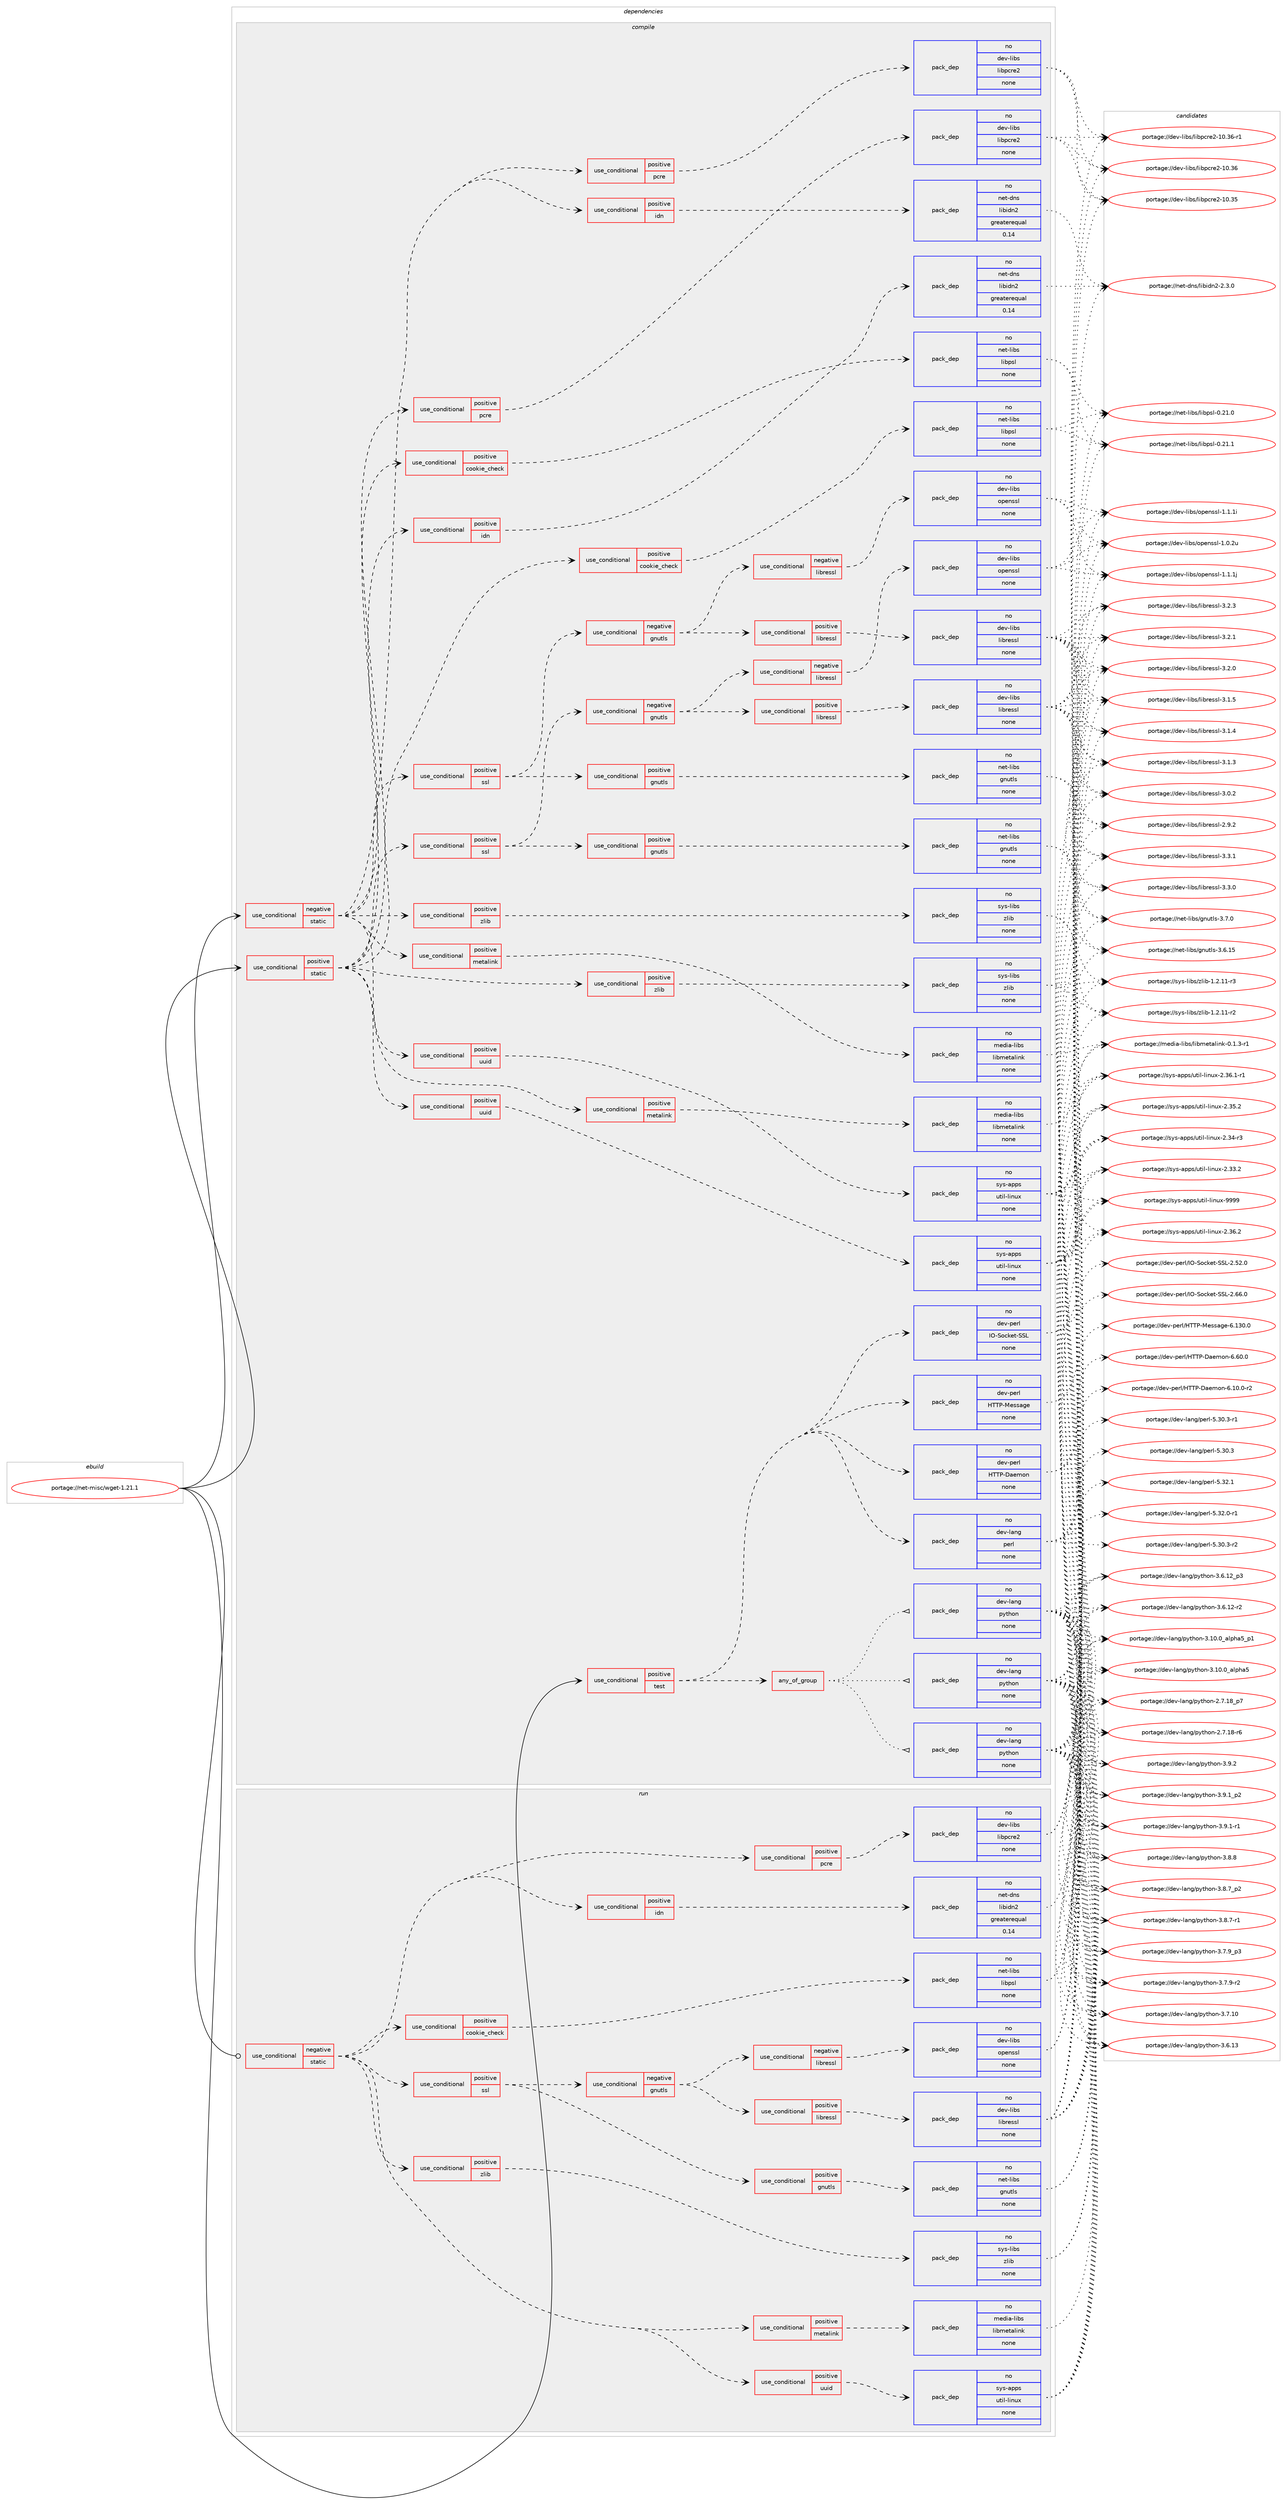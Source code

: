 digraph prolog {

# *************
# Graph options
# *************

newrank=true;
concentrate=true;
compound=true;
graph [rankdir=LR,fontname=Helvetica,fontsize=10,ranksep=1.5];#, ranksep=2.5, nodesep=0.2];
edge  [arrowhead=vee];
node  [fontname=Helvetica,fontsize=10];

# **********
# The ebuild
# **********

subgraph cluster_leftcol {
color=gray;
rank=same;
label=<<i>ebuild</i>>;
id [label="portage://net-misc/wget-1.21.1", color=red, width=4, href="../net-misc/wget-1.21.1.svg"];
}

# ****************
# The dependencies
# ****************

subgraph cluster_midcol {
color=gray;
label=<<i>dependencies</i>>;
subgraph cluster_compile {
fillcolor="#eeeeee";
style=filled;
label=<<i>compile</i>>;
subgraph cond3118 {
dependency11388 [label=<<TABLE BORDER="0" CELLBORDER="1" CELLSPACING="0" CELLPADDING="4"><TR><TD ROWSPAN="3" CELLPADDING="10">use_conditional</TD></TR><TR><TD>negative</TD></TR><TR><TD>static</TD></TR></TABLE>>, shape=none, color=red];
subgraph cond3119 {
dependency11389 [label=<<TABLE BORDER="0" CELLBORDER="1" CELLSPACING="0" CELLPADDING="4"><TR><TD ROWSPAN="3" CELLPADDING="10">use_conditional</TD></TR><TR><TD>positive</TD></TR><TR><TD>cookie_check</TD></TR></TABLE>>, shape=none, color=red];
subgraph pack8164 {
dependency11390 [label=<<TABLE BORDER="0" CELLBORDER="1" CELLSPACING="0" CELLPADDING="4" WIDTH="220"><TR><TD ROWSPAN="6" CELLPADDING="30">pack_dep</TD></TR><TR><TD WIDTH="110">no</TD></TR><TR><TD>net-libs</TD></TR><TR><TD>libpsl</TD></TR><TR><TD>none</TD></TR><TR><TD></TD></TR></TABLE>>, shape=none, color=blue];
}
dependency11389:e -> dependency11390:w [weight=20,style="dashed",arrowhead="vee"];
}
dependency11388:e -> dependency11389:w [weight=20,style="dashed",arrowhead="vee"];
subgraph cond3120 {
dependency11391 [label=<<TABLE BORDER="0" CELLBORDER="1" CELLSPACING="0" CELLPADDING="4"><TR><TD ROWSPAN="3" CELLPADDING="10">use_conditional</TD></TR><TR><TD>positive</TD></TR><TR><TD>idn</TD></TR></TABLE>>, shape=none, color=red];
subgraph pack8165 {
dependency11392 [label=<<TABLE BORDER="0" CELLBORDER="1" CELLSPACING="0" CELLPADDING="4" WIDTH="220"><TR><TD ROWSPAN="6" CELLPADDING="30">pack_dep</TD></TR><TR><TD WIDTH="110">no</TD></TR><TR><TD>net-dns</TD></TR><TR><TD>libidn2</TD></TR><TR><TD>greaterequal</TD></TR><TR><TD>0.14</TD></TR></TABLE>>, shape=none, color=blue];
}
dependency11391:e -> dependency11392:w [weight=20,style="dashed",arrowhead="vee"];
}
dependency11388:e -> dependency11391:w [weight=20,style="dashed",arrowhead="vee"];
subgraph cond3121 {
dependency11393 [label=<<TABLE BORDER="0" CELLBORDER="1" CELLSPACING="0" CELLPADDING="4"><TR><TD ROWSPAN="3" CELLPADDING="10">use_conditional</TD></TR><TR><TD>positive</TD></TR><TR><TD>metalink</TD></TR></TABLE>>, shape=none, color=red];
subgraph pack8166 {
dependency11394 [label=<<TABLE BORDER="0" CELLBORDER="1" CELLSPACING="0" CELLPADDING="4" WIDTH="220"><TR><TD ROWSPAN="6" CELLPADDING="30">pack_dep</TD></TR><TR><TD WIDTH="110">no</TD></TR><TR><TD>media-libs</TD></TR><TR><TD>libmetalink</TD></TR><TR><TD>none</TD></TR><TR><TD></TD></TR></TABLE>>, shape=none, color=blue];
}
dependency11393:e -> dependency11394:w [weight=20,style="dashed",arrowhead="vee"];
}
dependency11388:e -> dependency11393:w [weight=20,style="dashed",arrowhead="vee"];
subgraph cond3122 {
dependency11395 [label=<<TABLE BORDER="0" CELLBORDER="1" CELLSPACING="0" CELLPADDING="4"><TR><TD ROWSPAN="3" CELLPADDING="10">use_conditional</TD></TR><TR><TD>positive</TD></TR><TR><TD>pcre</TD></TR></TABLE>>, shape=none, color=red];
subgraph pack8167 {
dependency11396 [label=<<TABLE BORDER="0" CELLBORDER="1" CELLSPACING="0" CELLPADDING="4" WIDTH="220"><TR><TD ROWSPAN="6" CELLPADDING="30">pack_dep</TD></TR><TR><TD WIDTH="110">no</TD></TR><TR><TD>dev-libs</TD></TR><TR><TD>libpcre2</TD></TR><TR><TD>none</TD></TR><TR><TD></TD></TR></TABLE>>, shape=none, color=blue];
}
dependency11395:e -> dependency11396:w [weight=20,style="dashed",arrowhead="vee"];
}
dependency11388:e -> dependency11395:w [weight=20,style="dashed",arrowhead="vee"];
subgraph cond3123 {
dependency11397 [label=<<TABLE BORDER="0" CELLBORDER="1" CELLSPACING="0" CELLPADDING="4"><TR><TD ROWSPAN="3" CELLPADDING="10">use_conditional</TD></TR><TR><TD>positive</TD></TR><TR><TD>ssl</TD></TR></TABLE>>, shape=none, color=red];
subgraph cond3124 {
dependency11398 [label=<<TABLE BORDER="0" CELLBORDER="1" CELLSPACING="0" CELLPADDING="4"><TR><TD ROWSPAN="3" CELLPADDING="10">use_conditional</TD></TR><TR><TD>positive</TD></TR><TR><TD>gnutls</TD></TR></TABLE>>, shape=none, color=red];
subgraph pack8168 {
dependency11399 [label=<<TABLE BORDER="0" CELLBORDER="1" CELLSPACING="0" CELLPADDING="4" WIDTH="220"><TR><TD ROWSPAN="6" CELLPADDING="30">pack_dep</TD></TR><TR><TD WIDTH="110">no</TD></TR><TR><TD>net-libs</TD></TR><TR><TD>gnutls</TD></TR><TR><TD>none</TD></TR><TR><TD></TD></TR></TABLE>>, shape=none, color=blue];
}
dependency11398:e -> dependency11399:w [weight=20,style="dashed",arrowhead="vee"];
}
dependency11397:e -> dependency11398:w [weight=20,style="dashed",arrowhead="vee"];
subgraph cond3125 {
dependency11400 [label=<<TABLE BORDER="0" CELLBORDER="1" CELLSPACING="0" CELLPADDING="4"><TR><TD ROWSPAN="3" CELLPADDING="10">use_conditional</TD></TR><TR><TD>negative</TD></TR><TR><TD>gnutls</TD></TR></TABLE>>, shape=none, color=red];
subgraph cond3126 {
dependency11401 [label=<<TABLE BORDER="0" CELLBORDER="1" CELLSPACING="0" CELLPADDING="4"><TR><TD ROWSPAN="3" CELLPADDING="10">use_conditional</TD></TR><TR><TD>negative</TD></TR><TR><TD>libressl</TD></TR></TABLE>>, shape=none, color=red];
subgraph pack8169 {
dependency11402 [label=<<TABLE BORDER="0" CELLBORDER="1" CELLSPACING="0" CELLPADDING="4" WIDTH="220"><TR><TD ROWSPAN="6" CELLPADDING="30">pack_dep</TD></TR><TR><TD WIDTH="110">no</TD></TR><TR><TD>dev-libs</TD></TR><TR><TD>openssl</TD></TR><TR><TD>none</TD></TR><TR><TD></TD></TR></TABLE>>, shape=none, color=blue];
}
dependency11401:e -> dependency11402:w [weight=20,style="dashed",arrowhead="vee"];
}
dependency11400:e -> dependency11401:w [weight=20,style="dashed",arrowhead="vee"];
subgraph cond3127 {
dependency11403 [label=<<TABLE BORDER="0" CELLBORDER="1" CELLSPACING="0" CELLPADDING="4"><TR><TD ROWSPAN="3" CELLPADDING="10">use_conditional</TD></TR><TR><TD>positive</TD></TR><TR><TD>libressl</TD></TR></TABLE>>, shape=none, color=red];
subgraph pack8170 {
dependency11404 [label=<<TABLE BORDER="0" CELLBORDER="1" CELLSPACING="0" CELLPADDING="4" WIDTH="220"><TR><TD ROWSPAN="6" CELLPADDING="30">pack_dep</TD></TR><TR><TD WIDTH="110">no</TD></TR><TR><TD>dev-libs</TD></TR><TR><TD>libressl</TD></TR><TR><TD>none</TD></TR><TR><TD></TD></TR></TABLE>>, shape=none, color=blue];
}
dependency11403:e -> dependency11404:w [weight=20,style="dashed",arrowhead="vee"];
}
dependency11400:e -> dependency11403:w [weight=20,style="dashed",arrowhead="vee"];
}
dependency11397:e -> dependency11400:w [weight=20,style="dashed",arrowhead="vee"];
}
dependency11388:e -> dependency11397:w [weight=20,style="dashed",arrowhead="vee"];
subgraph cond3128 {
dependency11405 [label=<<TABLE BORDER="0" CELLBORDER="1" CELLSPACING="0" CELLPADDING="4"><TR><TD ROWSPAN="3" CELLPADDING="10">use_conditional</TD></TR><TR><TD>positive</TD></TR><TR><TD>uuid</TD></TR></TABLE>>, shape=none, color=red];
subgraph pack8171 {
dependency11406 [label=<<TABLE BORDER="0" CELLBORDER="1" CELLSPACING="0" CELLPADDING="4" WIDTH="220"><TR><TD ROWSPAN="6" CELLPADDING="30">pack_dep</TD></TR><TR><TD WIDTH="110">no</TD></TR><TR><TD>sys-apps</TD></TR><TR><TD>util-linux</TD></TR><TR><TD>none</TD></TR><TR><TD></TD></TR></TABLE>>, shape=none, color=blue];
}
dependency11405:e -> dependency11406:w [weight=20,style="dashed",arrowhead="vee"];
}
dependency11388:e -> dependency11405:w [weight=20,style="dashed",arrowhead="vee"];
subgraph cond3129 {
dependency11407 [label=<<TABLE BORDER="0" CELLBORDER="1" CELLSPACING="0" CELLPADDING="4"><TR><TD ROWSPAN="3" CELLPADDING="10">use_conditional</TD></TR><TR><TD>positive</TD></TR><TR><TD>zlib</TD></TR></TABLE>>, shape=none, color=red];
subgraph pack8172 {
dependency11408 [label=<<TABLE BORDER="0" CELLBORDER="1" CELLSPACING="0" CELLPADDING="4" WIDTH="220"><TR><TD ROWSPAN="6" CELLPADDING="30">pack_dep</TD></TR><TR><TD WIDTH="110">no</TD></TR><TR><TD>sys-libs</TD></TR><TR><TD>zlib</TD></TR><TR><TD>none</TD></TR><TR><TD></TD></TR></TABLE>>, shape=none, color=blue];
}
dependency11407:e -> dependency11408:w [weight=20,style="dashed",arrowhead="vee"];
}
dependency11388:e -> dependency11407:w [weight=20,style="dashed",arrowhead="vee"];
}
id:e -> dependency11388:w [weight=20,style="solid",arrowhead="vee"];
subgraph cond3130 {
dependency11409 [label=<<TABLE BORDER="0" CELLBORDER="1" CELLSPACING="0" CELLPADDING="4"><TR><TD ROWSPAN="3" CELLPADDING="10">use_conditional</TD></TR><TR><TD>positive</TD></TR><TR><TD>static</TD></TR></TABLE>>, shape=none, color=red];
subgraph cond3131 {
dependency11410 [label=<<TABLE BORDER="0" CELLBORDER="1" CELLSPACING="0" CELLPADDING="4"><TR><TD ROWSPAN="3" CELLPADDING="10">use_conditional</TD></TR><TR><TD>positive</TD></TR><TR><TD>cookie_check</TD></TR></TABLE>>, shape=none, color=red];
subgraph pack8173 {
dependency11411 [label=<<TABLE BORDER="0" CELLBORDER="1" CELLSPACING="0" CELLPADDING="4" WIDTH="220"><TR><TD ROWSPAN="6" CELLPADDING="30">pack_dep</TD></TR><TR><TD WIDTH="110">no</TD></TR><TR><TD>net-libs</TD></TR><TR><TD>libpsl</TD></TR><TR><TD>none</TD></TR><TR><TD></TD></TR></TABLE>>, shape=none, color=blue];
}
dependency11410:e -> dependency11411:w [weight=20,style="dashed",arrowhead="vee"];
}
dependency11409:e -> dependency11410:w [weight=20,style="dashed",arrowhead="vee"];
subgraph cond3132 {
dependency11412 [label=<<TABLE BORDER="0" CELLBORDER="1" CELLSPACING="0" CELLPADDING="4"><TR><TD ROWSPAN="3" CELLPADDING="10">use_conditional</TD></TR><TR><TD>positive</TD></TR><TR><TD>idn</TD></TR></TABLE>>, shape=none, color=red];
subgraph pack8174 {
dependency11413 [label=<<TABLE BORDER="0" CELLBORDER="1" CELLSPACING="0" CELLPADDING="4" WIDTH="220"><TR><TD ROWSPAN="6" CELLPADDING="30">pack_dep</TD></TR><TR><TD WIDTH="110">no</TD></TR><TR><TD>net-dns</TD></TR><TR><TD>libidn2</TD></TR><TR><TD>greaterequal</TD></TR><TR><TD>0.14</TD></TR></TABLE>>, shape=none, color=blue];
}
dependency11412:e -> dependency11413:w [weight=20,style="dashed",arrowhead="vee"];
}
dependency11409:e -> dependency11412:w [weight=20,style="dashed",arrowhead="vee"];
subgraph cond3133 {
dependency11414 [label=<<TABLE BORDER="0" CELLBORDER="1" CELLSPACING="0" CELLPADDING="4"><TR><TD ROWSPAN="3" CELLPADDING="10">use_conditional</TD></TR><TR><TD>positive</TD></TR><TR><TD>metalink</TD></TR></TABLE>>, shape=none, color=red];
subgraph pack8175 {
dependency11415 [label=<<TABLE BORDER="0" CELLBORDER="1" CELLSPACING="0" CELLPADDING="4" WIDTH="220"><TR><TD ROWSPAN="6" CELLPADDING="30">pack_dep</TD></TR><TR><TD WIDTH="110">no</TD></TR><TR><TD>media-libs</TD></TR><TR><TD>libmetalink</TD></TR><TR><TD>none</TD></TR><TR><TD></TD></TR></TABLE>>, shape=none, color=blue];
}
dependency11414:e -> dependency11415:w [weight=20,style="dashed",arrowhead="vee"];
}
dependency11409:e -> dependency11414:w [weight=20,style="dashed",arrowhead="vee"];
subgraph cond3134 {
dependency11416 [label=<<TABLE BORDER="0" CELLBORDER="1" CELLSPACING="0" CELLPADDING="4"><TR><TD ROWSPAN="3" CELLPADDING="10">use_conditional</TD></TR><TR><TD>positive</TD></TR><TR><TD>pcre</TD></TR></TABLE>>, shape=none, color=red];
subgraph pack8176 {
dependency11417 [label=<<TABLE BORDER="0" CELLBORDER="1" CELLSPACING="0" CELLPADDING="4" WIDTH="220"><TR><TD ROWSPAN="6" CELLPADDING="30">pack_dep</TD></TR><TR><TD WIDTH="110">no</TD></TR><TR><TD>dev-libs</TD></TR><TR><TD>libpcre2</TD></TR><TR><TD>none</TD></TR><TR><TD></TD></TR></TABLE>>, shape=none, color=blue];
}
dependency11416:e -> dependency11417:w [weight=20,style="dashed",arrowhead="vee"];
}
dependency11409:e -> dependency11416:w [weight=20,style="dashed",arrowhead="vee"];
subgraph cond3135 {
dependency11418 [label=<<TABLE BORDER="0" CELLBORDER="1" CELLSPACING="0" CELLPADDING="4"><TR><TD ROWSPAN="3" CELLPADDING="10">use_conditional</TD></TR><TR><TD>positive</TD></TR><TR><TD>ssl</TD></TR></TABLE>>, shape=none, color=red];
subgraph cond3136 {
dependency11419 [label=<<TABLE BORDER="0" CELLBORDER="1" CELLSPACING="0" CELLPADDING="4"><TR><TD ROWSPAN="3" CELLPADDING="10">use_conditional</TD></TR><TR><TD>positive</TD></TR><TR><TD>gnutls</TD></TR></TABLE>>, shape=none, color=red];
subgraph pack8177 {
dependency11420 [label=<<TABLE BORDER="0" CELLBORDER="1" CELLSPACING="0" CELLPADDING="4" WIDTH="220"><TR><TD ROWSPAN="6" CELLPADDING="30">pack_dep</TD></TR><TR><TD WIDTH="110">no</TD></TR><TR><TD>net-libs</TD></TR><TR><TD>gnutls</TD></TR><TR><TD>none</TD></TR><TR><TD></TD></TR></TABLE>>, shape=none, color=blue];
}
dependency11419:e -> dependency11420:w [weight=20,style="dashed",arrowhead="vee"];
}
dependency11418:e -> dependency11419:w [weight=20,style="dashed",arrowhead="vee"];
subgraph cond3137 {
dependency11421 [label=<<TABLE BORDER="0" CELLBORDER="1" CELLSPACING="0" CELLPADDING="4"><TR><TD ROWSPAN="3" CELLPADDING="10">use_conditional</TD></TR><TR><TD>negative</TD></TR><TR><TD>gnutls</TD></TR></TABLE>>, shape=none, color=red];
subgraph cond3138 {
dependency11422 [label=<<TABLE BORDER="0" CELLBORDER="1" CELLSPACING="0" CELLPADDING="4"><TR><TD ROWSPAN="3" CELLPADDING="10">use_conditional</TD></TR><TR><TD>negative</TD></TR><TR><TD>libressl</TD></TR></TABLE>>, shape=none, color=red];
subgraph pack8178 {
dependency11423 [label=<<TABLE BORDER="0" CELLBORDER="1" CELLSPACING="0" CELLPADDING="4" WIDTH="220"><TR><TD ROWSPAN="6" CELLPADDING="30">pack_dep</TD></TR><TR><TD WIDTH="110">no</TD></TR><TR><TD>dev-libs</TD></TR><TR><TD>openssl</TD></TR><TR><TD>none</TD></TR><TR><TD></TD></TR></TABLE>>, shape=none, color=blue];
}
dependency11422:e -> dependency11423:w [weight=20,style="dashed",arrowhead="vee"];
}
dependency11421:e -> dependency11422:w [weight=20,style="dashed",arrowhead="vee"];
subgraph cond3139 {
dependency11424 [label=<<TABLE BORDER="0" CELLBORDER="1" CELLSPACING="0" CELLPADDING="4"><TR><TD ROWSPAN="3" CELLPADDING="10">use_conditional</TD></TR><TR><TD>positive</TD></TR><TR><TD>libressl</TD></TR></TABLE>>, shape=none, color=red];
subgraph pack8179 {
dependency11425 [label=<<TABLE BORDER="0" CELLBORDER="1" CELLSPACING="0" CELLPADDING="4" WIDTH="220"><TR><TD ROWSPAN="6" CELLPADDING="30">pack_dep</TD></TR><TR><TD WIDTH="110">no</TD></TR><TR><TD>dev-libs</TD></TR><TR><TD>libressl</TD></TR><TR><TD>none</TD></TR><TR><TD></TD></TR></TABLE>>, shape=none, color=blue];
}
dependency11424:e -> dependency11425:w [weight=20,style="dashed",arrowhead="vee"];
}
dependency11421:e -> dependency11424:w [weight=20,style="dashed",arrowhead="vee"];
}
dependency11418:e -> dependency11421:w [weight=20,style="dashed",arrowhead="vee"];
}
dependency11409:e -> dependency11418:w [weight=20,style="dashed",arrowhead="vee"];
subgraph cond3140 {
dependency11426 [label=<<TABLE BORDER="0" CELLBORDER="1" CELLSPACING="0" CELLPADDING="4"><TR><TD ROWSPAN="3" CELLPADDING="10">use_conditional</TD></TR><TR><TD>positive</TD></TR><TR><TD>uuid</TD></TR></TABLE>>, shape=none, color=red];
subgraph pack8180 {
dependency11427 [label=<<TABLE BORDER="0" CELLBORDER="1" CELLSPACING="0" CELLPADDING="4" WIDTH="220"><TR><TD ROWSPAN="6" CELLPADDING="30">pack_dep</TD></TR><TR><TD WIDTH="110">no</TD></TR><TR><TD>sys-apps</TD></TR><TR><TD>util-linux</TD></TR><TR><TD>none</TD></TR><TR><TD></TD></TR></TABLE>>, shape=none, color=blue];
}
dependency11426:e -> dependency11427:w [weight=20,style="dashed",arrowhead="vee"];
}
dependency11409:e -> dependency11426:w [weight=20,style="dashed",arrowhead="vee"];
subgraph cond3141 {
dependency11428 [label=<<TABLE BORDER="0" CELLBORDER="1" CELLSPACING="0" CELLPADDING="4"><TR><TD ROWSPAN="3" CELLPADDING="10">use_conditional</TD></TR><TR><TD>positive</TD></TR><TR><TD>zlib</TD></TR></TABLE>>, shape=none, color=red];
subgraph pack8181 {
dependency11429 [label=<<TABLE BORDER="0" CELLBORDER="1" CELLSPACING="0" CELLPADDING="4" WIDTH="220"><TR><TD ROWSPAN="6" CELLPADDING="30">pack_dep</TD></TR><TR><TD WIDTH="110">no</TD></TR><TR><TD>sys-libs</TD></TR><TR><TD>zlib</TD></TR><TR><TD>none</TD></TR><TR><TD></TD></TR></TABLE>>, shape=none, color=blue];
}
dependency11428:e -> dependency11429:w [weight=20,style="dashed",arrowhead="vee"];
}
dependency11409:e -> dependency11428:w [weight=20,style="dashed",arrowhead="vee"];
}
id:e -> dependency11409:w [weight=20,style="solid",arrowhead="vee"];
subgraph cond3142 {
dependency11430 [label=<<TABLE BORDER="0" CELLBORDER="1" CELLSPACING="0" CELLPADDING="4"><TR><TD ROWSPAN="3" CELLPADDING="10">use_conditional</TD></TR><TR><TD>positive</TD></TR><TR><TD>test</TD></TR></TABLE>>, shape=none, color=red];
subgraph any97 {
dependency11431 [label=<<TABLE BORDER="0" CELLBORDER="1" CELLSPACING="0" CELLPADDING="4"><TR><TD CELLPADDING="10">any_of_group</TD></TR></TABLE>>, shape=none, color=red];subgraph pack8182 {
dependency11432 [label=<<TABLE BORDER="0" CELLBORDER="1" CELLSPACING="0" CELLPADDING="4" WIDTH="220"><TR><TD ROWSPAN="6" CELLPADDING="30">pack_dep</TD></TR><TR><TD WIDTH="110">no</TD></TR><TR><TD>dev-lang</TD></TR><TR><TD>python</TD></TR><TR><TD>none</TD></TR><TR><TD></TD></TR></TABLE>>, shape=none, color=blue];
}
dependency11431:e -> dependency11432:w [weight=20,style="dotted",arrowhead="oinv"];
subgraph pack8183 {
dependency11433 [label=<<TABLE BORDER="0" CELLBORDER="1" CELLSPACING="0" CELLPADDING="4" WIDTH="220"><TR><TD ROWSPAN="6" CELLPADDING="30">pack_dep</TD></TR><TR><TD WIDTH="110">no</TD></TR><TR><TD>dev-lang</TD></TR><TR><TD>python</TD></TR><TR><TD>none</TD></TR><TR><TD></TD></TR></TABLE>>, shape=none, color=blue];
}
dependency11431:e -> dependency11433:w [weight=20,style="dotted",arrowhead="oinv"];
subgraph pack8184 {
dependency11434 [label=<<TABLE BORDER="0" CELLBORDER="1" CELLSPACING="0" CELLPADDING="4" WIDTH="220"><TR><TD ROWSPAN="6" CELLPADDING="30">pack_dep</TD></TR><TR><TD WIDTH="110">no</TD></TR><TR><TD>dev-lang</TD></TR><TR><TD>python</TD></TR><TR><TD>none</TD></TR><TR><TD></TD></TR></TABLE>>, shape=none, color=blue];
}
dependency11431:e -> dependency11434:w [weight=20,style="dotted",arrowhead="oinv"];
}
dependency11430:e -> dependency11431:w [weight=20,style="dashed",arrowhead="vee"];
subgraph pack8185 {
dependency11435 [label=<<TABLE BORDER="0" CELLBORDER="1" CELLSPACING="0" CELLPADDING="4" WIDTH="220"><TR><TD ROWSPAN="6" CELLPADDING="30">pack_dep</TD></TR><TR><TD WIDTH="110">no</TD></TR><TR><TD>dev-lang</TD></TR><TR><TD>perl</TD></TR><TR><TD>none</TD></TR><TR><TD></TD></TR></TABLE>>, shape=none, color=blue];
}
dependency11430:e -> dependency11435:w [weight=20,style="dashed",arrowhead="vee"];
subgraph pack8186 {
dependency11436 [label=<<TABLE BORDER="0" CELLBORDER="1" CELLSPACING="0" CELLPADDING="4" WIDTH="220"><TR><TD ROWSPAN="6" CELLPADDING="30">pack_dep</TD></TR><TR><TD WIDTH="110">no</TD></TR><TR><TD>dev-perl</TD></TR><TR><TD>HTTP-Daemon</TD></TR><TR><TD>none</TD></TR><TR><TD></TD></TR></TABLE>>, shape=none, color=blue];
}
dependency11430:e -> dependency11436:w [weight=20,style="dashed",arrowhead="vee"];
subgraph pack8187 {
dependency11437 [label=<<TABLE BORDER="0" CELLBORDER="1" CELLSPACING="0" CELLPADDING="4" WIDTH="220"><TR><TD ROWSPAN="6" CELLPADDING="30">pack_dep</TD></TR><TR><TD WIDTH="110">no</TD></TR><TR><TD>dev-perl</TD></TR><TR><TD>HTTP-Message</TD></TR><TR><TD>none</TD></TR><TR><TD></TD></TR></TABLE>>, shape=none, color=blue];
}
dependency11430:e -> dependency11437:w [weight=20,style="dashed",arrowhead="vee"];
subgraph pack8188 {
dependency11438 [label=<<TABLE BORDER="0" CELLBORDER="1" CELLSPACING="0" CELLPADDING="4" WIDTH="220"><TR><TD ROWSPAN="6" CELLPADDING="30">pack_dep</TD></TR><TR><TD WIDTH="110">no</TD></TR><TR><TD>dev-perl</TD></TR><TR><TD>IO-Socket-SSL</TD></TR><TR><TD>none</TD></TR><TR><TD></TD></TR></TABLE>>, shape=none, color=blue];
}
dependency11430:e -> dependency11438:w [weight=20,style="dashed",arrowhead="vee"];
}
id:e -> dependency11430:w [weight=20,style="solid",arrowhead="vee"];
}
subgraph cluster_compileandrun {
fillcolor="#eeeeee";
style=filled;
label=<<i>compile and run</i>>;
}
subgraph cluster_run {
fillcolor="#eeeeee";
style=filled;
label=<<i>run</i>>;
subgraph cond3143 {
dependency11439 [label=<<TABLE BORDER="0" CELLBORDER="1" CELLSPACING="0" CELLPADDING="4"><TR><TD ROWSPAN="3" CELLPADDING="10">use_conditional</TD></TR><TR><TD>negative</TD></TR><TR><TD>static</TD></TR></TABLE>>, shape=none, color=red];
subgraph cond3144 {
dependency11440 [label=<<TABLE BORDER="0" CELLBORDER="1" CELLSPACING="0" CELLPADDING="4"><TR><TD ROWSPAN="3" CELLPADDING="10">use_conditional</TD></TR><TR><TD>positive</TD></TR><TR><TD>cookie_check</TD></TR></TABLE>>, shape=none, color=red];
subgraph pack8189 {
dependency11441 [label=<<TABLE BORDER="0" CELLBORDER="1" CELLSPACING="0" CELLPADDING="4" WIDTH="220"><TR><TD ROWSPAN="6" CELLPADDING="30">pack_dep</TD></TR><TR><TD WIDTH="110">no</TD></TR><TR><TD>net-libs</TD></TR><TR><TD>libpsl</TD></TR><TR><TD>none</TD></TR><TR><TD></TD></TR></TABLE>>, shape=none, color=blue];
}
dependency11440:e -> dependency11441:w [weight=20,style="dashed",arrowhead="vee"];
}
dependency11439:e -> dependency11440:w [weight=20,style="dashed",arrowhead="vee"];
subgraph cond3145 {
dependency11442 [label=<<TABLE BORDER="0" CELLBORDER="1" CELLSPACING="0" CELLPADDING="4"><TR><TD ROWSPAN="3" CELLPADDING="10">use_conditional</TD></TR><TR><TD>positive</TD></TR><TR><TD>idn</TD></TR></TABLE>>, shape=none, color=red];
subgraph pack8190 {
dependency11443 [label=<<TABLE BORDER="0" CELLBORDER="1" CELLSPACING="0" CELLPADDING="4" WIDTH="220"><TR><TD ROWSPAN="6" CELLPADDING="30">pack_dep</TD></TR><TR><TD WIDTH="110">no</TD></TR><TR><TD>net-dns</TD></TR><TR><TD>libidn2</TD></TR><TR><TD>greaterequal</TD></TR><TR><TD>0.14</TD></TR></TABLE>>, shape=none, color=blue];
}
dependency11442:e -> dependency11443:w [weight=20,style="dashed",arrowhead="vee"];
}
dependency11439:e -> dependency11442:w [weight=20,style="dashed",arrowhead="vee"];
subgraph cond3146 {
dependency11444 [label=<<TABLE BORDER="0" CELLBORDER="1" CELLSPACING="0" CELLPADDING="4"><TR><TD ROWSPAN="3" CELLPADDING="10">use_conditional</TD></TR><TR><TD>positive</TD></TR><TR><TD>metalink</TD></TR></TABLE>>, shape=none, color=red];
subgraph pack8191 {
dependency11445 [label=<<TABLE BORDER="0" CELLBORDER="1" CELLSPACING="0" CELLPADDING="4" WIDTH="220"><TR><TD ROWSPAN="6" CELLPADDING="30">pack_dep</TD></TR><TR><TD WIDTH="110">no</TD></TR><TR><TD>media-libs</TD></TR><TR><TD>libmetalink</TD></TR><TR><TD>none</TD></TR><TR><TD></TD></TR></TABLE>>, shape=none, color=blue];
}
dependency11444:e -> dependency11445:w [weight=20,style="dashed",arrowhead="vee"];
}
dependency11439:e -> dependency11444:w [weight=20,style="dashed",arrowhead="vee"];
subgraph cond3147 {
dependency11446 [label=<<TABLE BORDER="0" CELLBORDER="1" CELLSPACING="0" CELLPADDING="4"><TR><TD ROWSPAN="3" CELLPADDING="10">use_conditional</TD></TR><TR><TD>positive</TD></TR><TR><TD>pcre</TD></TR></TABLE>>, shape=none, color=red];
subgraph pack8192 {
dependency11447 [label=<<TABLE BORDER="0" CELLBORDER="1" CELLSPACING="0" CELLPADDING="4" WIDTH="220"><TR><TD ROWSPAN="6" CELLPADDING="30">pack_dep</TD></TR><TR><TD WIDTH="110">no</TD></TR><TR><TD>dev-libs</TD></TR><TR><TD>libpcre2</TD></TR><TR><TD>none</TD></TR><TR><TD></TD></TR></TABLE>>, shape=none, color=blue];
}
dependency11446:e -> dependency11447:w [weight=20,style="dashed",arrowhead="vee"];
}
dependency11439:e -> dependency11446:w [weight=20,style="dashed",arrowhead="vee"];
subgraph cond3148 {
dependency11448 [label=<<TABLE BORDER="0" CELLBORDER="1" CELLSPACING="0" CELLPADDING="4"><TR><TD ROWSPAN="3" CELLPADDING="10">use_conditional</TD></TR><TR><TD>positive</TD></TR><TR><TD>ssl</TD></TR></TABLE>>, shape=none, color=red];
subgraph cond3149 {
dependency11449 [label=<<TABLE BORDER="0" CELLBORDER="1" CELLSPACING="0" CELLPADDING="4"><TR><TD ROWSPAN="3" CELLPADDING="10">use_conditional</TD></TR><TR><TD>positive</TD></TR><TR><TD>gnutls</TD></TR></TABLE>>, shape=none, color=red];
subgraph pack8193 {
dependency11450 [label=<<TABLE BORDER="0" CELLBORDER="1" CELLSPACING="0" CELLPADDING="4" WIDTH="220"><TR><TD ROWSPAN="6" CELLPADDING="30">pack_dep</TD></TR><TR><TD WIDTH="110">no</TD></TR><TR><TD>net-libs</TD></TR><TR><TD>gnutls</TD></TR><TR><TD>none</TD></TR><TR><TD></TD></TR></TABLE>>, shape=none, color=blue];
}
dependency11449:e -> dependency11450:w [weight=20,style="dashed",arrowhead="vee"];
}
dependency11448:e -> dependency11449:w [weight=20,style="dashed",arrowhead="vee"];
subgraph cond3150 {
dependency11451 [label=<<TABLE BORDER="0" CELLBORDER="1" CELLSPACING="0" CELLPADDING="4"><TR><TD ROWSPAN="3" CELLPADDING="10">use_conditional</TD></TR><TR><TD>negative</TD></TR><TR><TD>gnutls</TD></TR></TABLE>>, shape=none, color=red];
subgraph cond3151 {
dependency11452 [label=<<TABLE BORDER="0" CELLBORDER="1" CELLSPACING="0" CELLPADDING="4"><TR><TD ROWSPAN="3" CELLPADDING="10">use_conditional</TD></TR><TR><TD>negative</TD></TR><TR><TD>libressl</TD></TR></TABLE>>, shape=none, color=red];
subgraph pack8194 {
dependency11453 [label=<<TABLE BORDER="0" CELLBORDER="1" CELLSPACING="0" CELLPADDING="4" WIDTH="220"><TR><TD ROWSPAN="6" CELLPADDING="30">pack_dep</TD></TR><TR><TD WIDTH="110">no</TD></TR><TR><TD>dev-libs</TD></TR><TR><TD>openssl</TD></TR><TR><TD>none</TD></TR><TR><TD></TD></TR></TABLE>>, shape=none, color=blue];
}
dependency11452:e -> dependency11453:w [weight=20,style="dashed",arrowhead="vee"];
}
dependency11451:e -> dependency11452:w [weight=20,style="dashed",arrowhead="vee"];
subgraph cond3152 {
dependency11454 [label=<<TABLE BORDER="0" CELLBORDER="1" CELLSPACING="0" CELLPADDING="4"><TR><TD ROWSPAN="3" CELLPADDING="10">use_conditional</TD></TR><TR><TD>positive</TD></TR><TR><TD>libressl</TD></TR></TABLE>>, shape=none, color=red];
subgraph pack8195 {
dependency11455 [label=<<TABLE BORDER="0" CELLBORDER="1" CELLSPACING="0" CELLPADDING="4" WIDTH="220"><TR><TD ROWSPAN="6" CELLPADDING="30">pack_dep</TD></TR><TR><TD WIDTH="110">no</TD></TR><TR><TD>dev-libs</TD></TR><TR><TD>libressl</TD></TR><TR><TD>none</TD></TR><TR><TD></TD></TR></TABLE>>, shape=none, color=blue];
}
dependency11454:e -> dependency11455:w [weight=20,style="dashed",arrowhead="vee"];
}
dependency11451:e -> dependency11454:w [weight=20,style="dashed",arrowhead="vee"];
}
dependency11448:e -> dependency11451:w [weight=20,style="dashed",arrowhead="vee"];
}
dependency11439:e -> dependency11448:w [weight=20,style="dashed",arrowhead="vee"];
subgraph cond3153 {
dependency11456 [label=<<TABLE BORDER="0" CELLBORDER="1" CELLSPACING="0" CELLPADDING="4"><TR><TD ROWSPAN="3" CELLPADDING="10">use_conditional</TD></TR><TR><TD>positive</TD></TR><TR><TD>uuid</TD></TR></TABLE>>, shape=none, color=red];
subgraph pack8196 {
dependency11457 [label=<<TABLE BORDER="0" CELLBORDER="1" CELLSPACING="0" CELLPADDING="4" WIDTH="220"><TR><TD ROWSPAN="6" CELLPADDING="30">pack_dep</TD></TR><TR><TD WIDTH="110">no</TD></TR><TR><TD>sys-apps</TD></TR><TR><TD>util-linux</TD></TR><TR><TD>none</TD></TR><TR><TD></TD></TR></TABLE>>, shape=none, color=blue];
}
dependency11456:e -> dependency11457:w [weight=20,style="dashed",arrowhead="vee"];
}
dependency11439:e -> dependency11456:w [weight=20,style="dashed",arrowhead="vee"];
subgraph cond3154 {
dependency11458 [label=<<TABLE BORDER="0" CELLBORDER="1" CELLSPACING="0" CELLPADDING="4"><TR><TD ROWSPAN="3" CELLPADDING="10">use_conditional</TD></TR><TR><TD>positive</TD></TR><TR><TD>zlib</TD></TR></TABLE>>, shape=none, color=red];
subgraph pack8197 {
dependency11459 [label=<<TABLE BORDER="0" CELLBORDER="1" CELLSPACING="0" CELLPADDING="4" WIDTH="220"><TR><TD ROWSPAN="6" CELLPADDING="30">pack_dep</TD></TR><TR><TD WIDTH="110">no</TD></TR><TR><TD>sys-libs</TD></TR><TR><TD>zlib</TD></TR><TR><TD>none</TD></TR><TR><TD></TD></TR></TABLE>>, shape=none, color=blue];
}
dependency11458:e -> dependency11459:w [weight=20,style="dashed",arrowhead="vee"];
}
dependency11439:e -> dependency11458:w [weight=20,style="dashed",arrowhead="vee"];
}
id:e -> dependency11439:w [weight=20,style="solid",arrowhead="odot"];
}
}

# **************
# The candidates
# **************

subgraph cluster_choices {
rank=same;
color=gray;
label=<<i>candidates</i>>;

subgraph choice8164 {
color=black;
nodesep=1;
choice1101011164510810598115471081059811211510845484650494649 [label="portage://net-libs/libpsl-0.21.1", color=red, width=4,href="../net-libs/libpsl-0.21.1.svg"];
choice1101011164510810598115471081059811211510845484650494648 [label="portage://net-libs/libpsl-0.21.0", color=red, width=4,href="../net-libs/libpsl-0.21.0.svg"];
dependency11390:e -> choice1101011164510810598115471081059811211510845484650494649:w [style=dotted,weight="100"];
dependency11390:e -> choice1101011164510810598115471081059811211510845484650494648:w [style=dotted,weight="100"];
}
subgraph choice8165 {
color=black;
nodesep=1;
choice11010111645100110115471081059810510011050455046514648 [label="portage://net-dns/libidn2-2.3.0", color=red, width=4,href="../net-dns/libidn2-2.3.0.svg"];
dependency11392:e -> choice11010111645100110115471081059810510011050455046514648:w [style=dotted,weight="100"];
}
subgraph choice8166 {
color=black;
nodesep=1;
choice1091011001059745108105981154710810598109101116971081051101074548464946514511449 [label="portage://media-libs/libmetalink-0.1.3-r1", color=red, width=4,href="../media-libs/libmetalink-0.1.3-r1.svg"];
dependency11394:e -> choice1091011001059745108105981154710810598109101116971081051101074548464946514511449:w [style=dotted,weight="100"];
}
subgraph choice8167 {
color=black;
nodesep=1;
choice1001011184510810598115471081059811299114101504549484651544511449 [label="portage://dev-libs/libpcre2-10.36-r1", color=red, width=4,href="../dev-libs/libpcre2-10.36-r1.svg"];
choice100101118451081059811547108105981129911410150454948465154 [label="portage://dev-libs/libpcre2-10.36", color=red, width=4,href="../dev-libs/libpcre2-10.36.svg"];
choice100101118451081059811547108105981129911410150454948465153 [label="portage://dev-libs/libpcre2-10.35", color=red, width=4,href="../dev-libs/libpcre2-10.35.svg"];
dependency11396:e -> choice1001011184510810598115471081059811299114101504549484651544511449:w [style=dotted,weight="100"];
dependency11396:e -> choice100101118451081059811547108105981129911410150454948465154:w [style=dotted,weight="100"];
dependency11396:e -> choice100101118451081059811547108105981129911410150454948465153:w [style=dotted,weight="100"];
}
subgraph choice8168 {
color=black;
nodesep=1;
choice110101116451081059811547103110117116108115455146554648 [label="portage://net-libs/gnutls-3.7.0", color=red, width=4,href="../net-libs/gnutls-3.7.0.svg"];
choice11010111645108105981154710311011711610811545514654464953 [label="portage://net-libs/gnutls-3.6.15", color=red, width=4,href="../net-libs/gnutls-3.6.15.svg"];
dependency11399:e -> choice110101116451081059811547103110117116108115455146554648:w [style=dotted,weight="100"];
dependency11399:e -> choice11010111645108105981154710311011711610811545514654464953:w [style=dotted,weight="100"];
}
subgraph choice8169 {
color=black;
nodesep=1;
choice100101118451081059811547111112101110115115108454946494649106 [label="portage://dev-libs/openssl-1.1.1j", color=red, width=4,href="../dev-libs/openssl-1.1.1j.svg"];
choice100101118451081059811547111112101110115115108454946494649105 [label="portage://dev-libs/openssl-1.1.1i", color=red, width=4,href="../dev-libs/openssl-1.1.1i.svg"];
choice100101118451081059811547111112101110115115108454946484650117 [label="portage://dev-libs/openssl-1.0.2u", color=red, width=4,href="../dev-libs/openssl-1.0.2u.svg"];
dependency11402:e -> choice100101118451081059811547111112101110115115108454946494649106:w [style=dotted,weight="100"];
dependency11402:e -> choice100101118451081059811547111112101110115115108454946494649105:w [style=dotted,weight="100"];
dependency11402:e -> choice100101118451081059811547111112101110115115108454946484650117:w [style=dotted,weight="100"];
}
subgraph choice8170 {
color=black;
nodesep=1;
choice10010111845108105981154710810598114101115115108455146514649 [label="portage://dev-libs/libressl-3.3.1", color=red, width=4,href="../dev-libs/libressl-3.3.1.svg"];
choice10010111845108105981154710810598114101115115108455146514648 [label="portage://dev-libs/libressl-3.3.0", color=red, width=4,href="../dev-libs/libressl-3.3.0.svg"];
choice10010111845108105981154710810598114101115115108455146504651 [label="portage://dev-libs/libressl-3.2.3", color=red, width=4,href="../dev-libs/libressl-3.2.3.svg"];
choice10010111845108105981154710810598114101115115108455146504649 [label="portage://dev-libs/libressl-3.2.1", color=red, width=4,href="../dev-libs/libressl-3.2.1.svg"];
choice10010111845108105981154710810598114101115115108455146504648 [label="portage://dev-libs/libressl-3.2.0", color=red, width=4,href="../dev-libs/libressl-3.2.0.svg"];
choice10010111845108105981154710810598114101115115108455146494653 [label="portage://dev-libs/libressl-3.1.5", color=red, width=4,href="../dev-libs/libressl-3.1.5.svg"];
choice10010111845108105981154710810598114101115115108455146494652 [label="portage://dev-libs/libressl-3.1.4", color=red, width=4,href="../dev-libs/libressl-3.1.4.svg"];
choice10010111845108105981154710810598114101115115108455146494651 [label="portage://dev-libs/libressl-3.1.3", color=red, width=4,href="../dev-libs/libressl-3.1.3.svg"];
choice10010111845108105981154710810598114101115115108455146484650 [label="portage://dev-libs/libressl-3.0.2", color=red, width=4,href="../dev-libs/libressl-3.0.2.svg"];
choice10010111845108105981154710810598114101115115108455046574650 [label="portage://dev-libs/libressl-2.9.2", color=red, width=4,href="../dev-libs/libressl-2.9.2.svg"];
dependency11404:e -> choice10010111845108105981154710810598114101115115108455146514649:w [style=dotted,weight="100"];
dependency11404:e -> choice10010111845108105981154710810598114101115115108455146514648:w [style=dotted,weight="100"];
dependency11404:e -> choice10010111845108105981154710810598114101115115108455146504651:w [style=dotted,weight="100"];
dependency11404:e -> choice10010111845108105981154710810598114101115115108455146504649:w [style=dotted,weight="100"];
dependency11404:e -> choice10010111845108105981154710810598114101115115108455146504648:w [style=dotted,weight="100"];
dependency11404:e -> choice10010111845108105981154710810598114101115115108455146494653:w [style=dotted,weight="100"];
dependency11404:e -> choice10010111845108105981154710810598114101115115108455146494652:w [style=dotted,weight="100"];
dependency11404:e -> choice10010111845108105981154710810598114101115115108455146494651:w [style=dotted,weight="100"];
dependency11404:e -> choice10010111845108105981154710810598114101115115108455146484650:w [style=dotted,weight="100"];
dependency11404:e -> choice10010111845108105981154710810598114101115115108455046574650:w [style=dotted,weight="100"];
}
subgraph choice8171 {
color=black;
nodesep=1;
choice115121115459711211211547117116105108451081051101171204557575757 [label="portage://sys-apps/util-linux-9999", color=red, width=4,href="../sys-apps/util-linux-9999.svg"];
choice1151211154597112112115471171161051084510810511011712045504651544650 [label="portage://sys-apps/util-linux-2.36.2", color=red, width=4,href="../sys-apps/util-linux-2.36.2.svg"];
choice11512111545971121121154711711610510845108105110117120455046515446494511449 [label="portage://sys-apps/util-linux-2.36.1-r1", color=red, width=4,href="../sys-apps/util-linux-2.36.1-r1.svg"];
choice1151211154597112112115471171161051084510810511011712045504651534650 [label="portage://sys-apps/util-linux-2.35.2", color=red, width=4,href="../sys-apps/util-linux-2.35.2.svg"];
choice1151211154597112112115471171161051084510810511011712045504651524511451 [label="portage://sys-apps/util-linux-2.34-r3", color=red, width=4,href="../sys-apps/util-linux-2.34-r3.svg"];
choice1151211154597112112115471171161051084510810511011712045504651514650 [label="portage://sys-apps/util-linux-2.33.2", color=red, width=4,href="../sys-apps/util-linux-2.33.2.svg"];
dependency11406:e -> choice115121115459711211211547117116105108451081051101171204557575757:w [style=dotted,weight="100"];
dependency11406:e -> choice1151211154597112112115471171161051084510810511011712045504651544650:w [style=dotted,weight="100"];
dependency11406:e -> choice11512111545971121121154711711610510845108105110117120455046515446494511449:w [style=dotted,weight="100"];
dependency11406:e -> choice1151211154597112112115471171161051084510810511011712045504651534650:w [style=dotted,weight="100"];
dependency11406:e -> choice1151211154597112112115471171161051084510810511011712045504651524511451:w [style=dotted,weight="100"];
dependency11406:e -> choice1151211154597112112115471171161051084510810511011712045504651514650:w [style=dotted,weight="100"];
}
subgraph choice8172 {
color=black;
nodesep=1;
choice11512111545108105981154712210810598454946504649494511451 [label="portage://sys-libs/zlib-1.2.11-r3", color=red, width=4,href="../sys-libs/zlib-1.2.11-r3.svg"];
choice11512111545108105981154712210810598454946504649494511450 [label="portage://sys-libs/zlib-1.2.11-r2", color=red, width=4,href="../sys-libs/zlib-1.2.11-r2.svg"];
dependency11408:e -> choice11512111545108105981154712210810598454946504649494511451:w [style=dotted,weight="100"];
dependency11408:e -> choice11512111545108105981154712210810598454946504649494511450:w [style=dotted,weight="100"];
}
subgraph choice8173 {
color=black;
nodesep=1;
choice1101011164510810598115471081059811211510845484650494649 [label="portage://net-libs/libpsl-0.21.1", color=red, width=4,href="../net-libs/libpsl-0.21.1.svg"];
choice1101011164510810598115471081059811211510845484650494648 [label="portage://net-libs/libpsl-0.21.0", color=red, width=4,href="../net-libs/libpsl-0.21.0.svg"];
dependency11411:e -> choice1101011164510810598115471081059811211510845484650494649:w [style=dotted,weight="100"];
dependency11411:e -> choice1101011164510810598115471081059811211510845484650494648:w [style=dotted,weight="100"];
}
subgraph choice8174 {
color=black;
nodesep=1;
choice11010111645100110115471081059810510011050455046514648 [label="portage://net-dns/libidn2-2.3.0", color=red, width=4,href="../net-dns/libidn2-2.3.0.svg"];
dependency11413:e -> choice11010111645100110115471081059810510011050455046514648:w [style=dotted,weight="100"];
}
subgraph choice8175 {
color=black;
nodesep=1;
choice1091011001059745108105981154710810598109101116971081051101074548464946514511449 [label="portage://media-libs/libmetalink-0.1.3-r1", color=red, width=4,href="../media-libs/libmetalink-0.1.3-r1.svg"];
dependency11415:e -> choice1091011001059745108105981154710810598109101116971081051101074548464946514511449:w [style=dotted,weight="100"];
}
subgraph choice8176 {
color=black;
nodesep=1;
choice1001011184510810598115471081059811299114101504549484651544511449 [label="portage://dev-libs/libpcre2-10.36-r1", color=red, width=4,href="../dev-libs/libpcre2-10.36-r1.svg"];
choice100101118451081059811547108105981129911410150454948465154 [label="portage://dev-libs/libpcre2-10.36", color=red, width=4,href="../dev-libs/libpcre2-10.36.svg"];
choice100101118451081059811547108105981129911410150454948465153 [label="portage://dev-libs/libpcre2-10.35", color=red, width=4,href="../dev-libs/libpcre2-10.35.svg"];
dependency11417:e -> choice1001011184510810598115471081059811299114101504549484651544511449:w [style=dotted,weight="100"];
dependency11417:e -> choice100101118451081059811547108105981129911410150454948465154:w [style=dotted,weight="100"];
dependency11417:e -> choice100101118451081059811547108105981129911410150454948465153:w [style=dotted,weight="100"];
}
subgraph choice8177 {
color=black;
nodesep=1;
choice110101116451081059811547103110117116108115455146554648 [label="portage://net-libs/gnutls-3.7.0", color=red, width=4,href="../net-libs/gnutls-3.7.0.svg"];
choice11010111645108105981154710311011711610811545514654464953 [label="portage://net-libs/gnutls-3.6.15", color=red, width=4,href="../net-libs/gnutls-3.6.15.svg"];
dependency11420:e -> choice110101116451081059811547103110117116108115455146554648:w [style=dotted,weight="100"];
dependency11420:e -> choice11010111645108105981154710311011711610811545514654464953:w [style=dotted,weight="100"];
}
subgraph choice8178 {
color=black;
nodesep=1;
choice100101118451081059811547111112101110115115108454946494649106 [label="portage://dev-libs/openssl-1.1.1j", color=red, width=4,href="../dev-libs/openssl-1.1.1j.svg"];
choice100101118451081059811547111112101110115115108454946494649105 [label="portage://dev-libs/openssl-1.1.1i", color=red, width=4,href="../dev-libs/openssl-1.1.1i.svg"];
choice100101118451081059811547111112101110115115108454946484650117 [label="portage://dev-libs/openssl-1.0.2u", color=red, width=4,href="../dev-libs/openssl-1.0.2u.svg"];
dependency11423:e -> choice100101118451081059811547111112101110115115108454946494649106:w [style=dotted,weight="100"];
dependency11423:e -> choice100101118451081059811547111112101110115115108454946494649105:w [style=dotted,weight="100"];
dependency11423:e -> choice100101118451081059811547111112101110115115108454946484650117:w [style=dotted,weight="100"];
}
subgraph choice8179 {
color=black;
nodesep=1;
choice10010111845108105981154710810598114101115115108455146514649 [label="portage://dev-libs/libressl-3.3.1", color=red, width=4,href="../dev-libs/libressl-3.3.1.svg"];
choice10010111845108105981154710810598114101115115108455146514648 [label="portage://dev-libs/libressl-3.3.0", color=red, width=4,href="../dev-libs/libressl-3.3.0.svg"];
choice10010111845108105981154710810598114101115115108455146504651 [label="portage://dev-libs/libressl-3.2.3", color=red, width=4,href="../dev-libs/libressl-3.2.3.svg"];
choice10010111845108105981154710810598114101115115108455146504649 [label="portage://dev-libs/libressl-3.2.1", color=red, width=4,href="../dev-libs/libressl-3.2.1.svg"];
choice10010111845108105981154710810598114101115115108455146504648 [label="portage://dev-libs/libressl-3.2.0", color=red, width=4,href="../dev-libs/libressl-3.2.0.svg"];
choice10010111845108105981154710810598114101115115108455146494653 [label="portage://dev-libs/libressl-3.1.5", color=red, width=4,href="../dev-libs/libressl-3.1.5.svg"];
choice10010111845108105981154710810598114101115115108455146494652 [label="portage://dev-libs/libressl-3.1.4", color=red, width=4,href="../dev-libs/libressl-3.1.4.svg"];
choice10010111845108105981154710810598114101115115108455146494651 [label="portage://dev-libs/libressl-3.1.3", color=red, width=4,href="../dev-libs/libressl-3.1.3.svg"];
choice10010111845108105981154710810598114101115115108455146484650 [label="portage://dev-libs/libressl-3.0.2", color=red, width=4,href="../dev-libs/libressl-3.0.2.svg"];
choice10010111845108105981154710810598114101115115108455046574650 [label="portage://dev-libs/libressl-2.9.2", color=red, width=4,href="../dev-libs/libressl-2.9.2.svg"];
dependency11425:e -> choice10010111845108105981154710810598114101115115108455146514649:w [style=dotted,weight="100"];
dependency11425:e -> choice10010111845108105981154710810598114101115115108455146514648:w [style=dotted,weight="100"];
dependency11425:e -> choice10010111845108105981154710810598114101115115108455146504651:w [style=dotted,weight="100"];
dependency11425:e -> choice10010111845108105981154710810598114101115115108455146504649:w [style=dotted,weight="100"];
dependency11425:e -> choice10010111845108105981154710810598114101115115108455146504648:w [style=dotted,weight="100"];
dependency11425:e -> choice10010111845108105981154710810598114101115115108455146494653:w [style=dotted,weight="100"];
dependency11425:e -> choice10010111845108105981154710810598114101115115108455146494652:w [style=dotted,weight="100"];
dependency11425:e -> choice10010111845108105981154710810598114101115115108455146494651:w [style=dotted,weight="100"];
dependency11425:e -> choice10010111845108105981154710810598114101115115108455146484650:w [style=dotted,weight="100"];
dependency11425:e -> choice10010111845108105981154710810598114101115115108455046574650:w [style=dotted,weight="100"];
}
subgraph choice8180 {
color=black;
nodesep=1;
choice115121115459711211211547117116105108451081051101171204557575757 [label="portage://sys-apps/util-linux-9999", color=red, width=4,href="../sys-apps/util-linux-9999.svg"];
choice1151211154597112112115471171161051084510810511011712045504651544650 [label="portage://sys-apps/util-linux-2.36.2", color=red, width=4,href="../sys-apps/util-linux-2.36.2.svg"];
choice11512111545971121121154711711610510845108105110117120455046515446494511449 [label="portage://sys-apps/util-linux-2.36.1-r1", color=red, width=4,href="../sys-apps/util-linux-2.36.1-r1.svg"];
choice1151211154597112112115471171161051084510810511011712045504651534650 [label="portage://sys-apps/util-linux-2.35.2", color=red, width=4,href="../sys-apps/util-linux-2.35.2.svg"];
choice1151211154597112112115471171161051084510810511011712045504651524511451 [label="portage://sys-apps/util-linux-2.34-r3", color=red, width=4,href="../sys-apps/util-linux-2.34-r3.svg"];
choice1151211154597112112115471171161051084510810511011712045504651514650 [label="portage://sys-apps/util-linux-2.33.2", color=red, width=4,href="../sys-apps/util-linux-2.33.2.svg"];
dependency11427:e -> choice115121115459711211211547117116105108451081051101171204557575757:w [style=dotted,weight="100"];
dependency11427:e -> choice1151211154597112112115471171161051084510810511011712045504651544650:w [style=dotted,weight="100"];
dependency11427:e -> choice11512111545971121121154711711610510845108105110117120455046515446494511449:w [style=dotted,weight="100"];
dependency11427:e -> choice1151211154597112112115471171161051084510810511011712045504651534650:w [style=dotted,weight="100"];
dependency11427:e -> choice1151211154597112112115471171161051084510810511011712045504651524511451:w [style=dotted,weight="100"];
dependency11427:e -> choice1151211154597112112115471171161051084510810511011712045504651514650:w [style=dotted,weight="100"];
}
subgraph choice8181 {
color=black;
nodesep=1;
choice11512111545108105981154712210810598454946504649494511451 [label="portage://sys-libs/zlib-1.2.11-r3", color=red, width=4,href="../sys-libs/zlib-1.2.11-r3.svg"];
choice11512111545108105981154712210810598454946504649494511450 [label="portage://sys-libs/zlib-1.2.11-r2", color=red, width=4,href="../sys-libs/zlib-1.2.11-r2.svg"];
dependency11429:e -> choice11512111545108105981154712210810598454946504649494511451:w [style=dotted,weight="100"];
dependency11429:e -> choice11512111545108105981154712210810598454946504649494511450:w [style=dotted,weight="100"];
}
subgraph choice8182 {
color=black;
nodesep=1;
choice100101118451089711010347112121116104111110455146574650 [label="portage://dev-lang/python-3.9.2", color=red, width=4,href="../dev-lang/python-3.9.2.svg"];
choice1001011184510897110103471121211161041111104551465746499511250 [label="portage://dev-lang/python-3.9.1_p2", color=red, width=4,href="../dev-lang/python-3.9.1_p2.svg"];
choice1001011184510897110103471121211161041111104551465746494511449 [label="portage://dev-lang/python-3.9.1-r1", color=red, width=4,href="../dev-lang/python-3.9.1-r1.svg"];
choice100101118451089711010347112121116104111110455146564656 [label="portage://dev-lang/python-3.8.8", color=red, width=4,href="../dev-lang/python-3.8.8.svg"];
choice1001011184510897110103471121211161041111104551465646559511250 [label="portage://dev-lang/python-3.8.7_p2", color=red, width=4,href="../dev-lang/python-3.8.7_p2.svg"];
choice1001011184510897110103471121211161041111104551465646554511449 [label="portage://dev-lang/python-3.8.7-r1", color=red, width=4,href="../dev-lang/python-3.8.7-r1.svg"];
choice1001011184510897110103471121211161041111104551465546579511251 [label="portage://dev-lang/python-3.7.9_p3", color=red, width=4,href="../dev-lang/python-3.7.9_p3.svg"];
choice1001011184510897110103471121211161041111104551465546574511450 [label="portage://dev-lang/python-3.7.9-r2", color=red, width=4,href="../dev-lang/python-3.7.9-r2.svg"];
choice10010111845108971101034711212111610411111045514655464948 [label="portage://dev-lang/python-3.7.10", color=red, width=4,href="../dev-lang/python-3.7.10.svg"];
choice10010111845108971101034711212111610411111045514654464951 [label="portage://dev-lang/python-3.6.13", color=red, width=4,href="../dev-lang/python-3.6.13.svg"];
choice100101118451089711010347112121116104111110455146544649509511251 [label="portage://dev-lang/python-3.6.12_p3", color=red, width=4,href="../dev-lang/python-3.6.12_p3.svg"];
choice100101118451089711010347112121116104111110455146544649504511450 [label="portage://dev-lang/python-3.6.12-r2", color=red, width=4,href="../dev-lang/python-3.6.12-r2.svg"];
choice10010111845108971101034711212111610411111045514649484648959710811210497539511249 [label="portage://dev-lang/python-3.10.0_alpha5_p1", color=red, width=4,href="../dev-lang/python-3.10.0_alpha5_p1.svg"];
choice1001011184510897110103471121211161041111104551464948464895971081121049753 [label="portage://dev-lang/python-3.10.0_alpha5", color=red, width=4,href="../dev-lang/python-3.10.0_alpha5.svg"];
choice100101118451089711010347112121116104111110455046554649569511255 [label="portage://dev-lang/python-2.7.18_p7", color=red, width=4,href="../dev-lang/python-2.7.18_p7.svg"];
choice100101118451089711010347112121116104111110455046554649564511454 [label="portage://dev-lang/python-2.7.18-r6", color=red, width=4,href="../dev-lang/python-2.7.18-r6.svg"];
dependency11432:e -> choice100101118451089711010347112121116104111110455146574650:w [style=dotted,weight="100"];
dependency11432:e -> choice1001011184510897110103471121211161041111104551465746499511250:w [style=dotted,weight="100"];
dependency11432:e -> choice1001011184510897110103471121211161041111104551465746494511449:w [style=dotted,weight="100"];
dependency11432:e -> choice100101118451089711010347112121116104111110455146564656:w [style=dotted,weight="100"];
dependency11432:e -> choice1001011184510897110103471121211161041111104551465646559511250:w [style=dotted,weight="100"];
dependency11432:e -> choice1001011184510897110103471121211161041111104551465646554511449:w [style=dotted,weight="100"];
dependency11432:e -> choice1001011184510897110103471121211161041111104551465546579511251:w [style=dotted,weight="100"];
dependency11432:e -> choice1001011184510897110103471121211161041111104551465546574511450:w [style=dotted,weight="100"];
dependency11432:e -> choice10010111845108971101034711212111610411111045514655464948:w [style=dotted,weight="100"];
dependency11432:e -> choice10010111845108971101034711212111610411111045514654464951:w [style=dotted,weight="100"];
dependency11432:e -> choice100101118451089711010347112121116104111110455146544649509511251:w [style=dotted,weight="100"];
dependency11432:e -> choice100101118451089711010347112121116104111110455146544649504511450:w [style=dotted,weight="100"];
dependency11432:e -> choice10010111845108971101034711212111610411111045514649484648959710811210497539511249:w [style=dotted,weight="100"];
dependency11432:e -> choice1001011184510897110103471121211161041111104551464948464895971081121049753:w [style=dotted,weight="100"];
dependency11432:e -> choice100101118451089711010347112121116104111110455046554649569511255:w [style=dotted,weight="100"];
dependency11432:e -> choice100101118451089711010347112121116104111110455046554649564511454:w [style=dotted,weight="100"];
}
subgraph choice8183 {
color=black;
nodesep=1;
choice100101118451089711010347112121116104111110455146574650 [label="portage://dev-lang/python-3.9.2", color=red, width=4,href="../dev-lang/python-3.9.2.svg"];
choice1001011184510897110103471121211161041111104551465746499511250 [label="portage://dev-lang/python-3.9.1_p2", color=red, width=4,href="../dev-lang/python-3.9.1_p2.svg"];
choice1001011184510897110103471121211161041111104551465746494511449 [label="portage://dev-lang/python-3.9.1-r1", color=red, width=4,href="../dev-lang/python-3.9.1-r1.svg"];
choice100101118451089711010347112121116104111110455146564656 [label="portage://dev-lang/python-3.8.8", color=red, width=4,href="../dev-lang/python-3.8.8.svg"];
choice1001011184510897110103471121211161041111104551465646559511250 [label="portage://dev-lang/python-3.8.7_p2", color=red, width=4,href="../dev-lang/python-3.8.7_p2.svg"];
choice1001011184510897110103471121211161041111104551465646554511449 [label="portage://dev-lang/python-3.8.7-r1", color=red, width=4,href="../dev-lang/python-3.8.7-r1.svg"];
choice1001011184510897110103471121211161041111104551465546579511251 [label="portage://dev-lang/python-3.7.9_p3", color=red, width=4,href="../dev-lang/python-3.7.9_p3.svg"];
choice1001011184510897110103471121211161041111104551465546574511450 [label="portage://dev-lang/python-3.7.9-r2", color=red, width=4,href="../dev-lang/python-3.7.9-r2.svg"];
choice10010111845108971101034711212111610411111045514655464948 [label="portage://dev-lang/python-3.7.10", color=red, width=4,href="../dev-lang/python-3.7.10.svg"];
choice10010111845108971101034711212111610411111045514654464951 [label="portage://dev-lang/python-3.6.13", color=red, width=4,href="../dev-lang/python-3.6.13.svg"];
choice100101118451089711010347112121116104111110455146544649509511251 [label="portage://dev-lang/python-3.6.12_p3", color=red, width=4,href="../dev-lang/python-3.6.12_p3.svg"];
choice100101118451089711010347112121116104111110455146544649504511450 [label="portage://dev-lang/python-3.6.12-r2", color=red, width=4,href="../dev-lang/python-3.6.12-r2.svg"];
choice10010111845108971101034711212111610411111045514649484648959710811210497539511249 [label="portage://dev-lang/python-3.10.0_alpha5_p1", color=red, width=4,href="../dev-lang/python-3.10.0_alpha5_p1.svg"];
choice1001011184510897110103471121211161041111104551464948464895971081121049753 [label="portage://dev-lang/python-3.10.0_alpha5", color=red, width=4,href="../dev-lang/python-3.10.0_alpha5.svg"];
choice100101118451089711010347112121116104111110455046554649569511255 [label="portage://dev-lang/python-2.7.18_p7", color=red, width=4,href="../dev-lang/python-2.7.18_p7.svg"];
choice100101118451089711010347112121116104111110455046554649564511454 [label="portage://dev-lang/python-2.7.18-r6", color=red, width=4,href="../dev-lang/python-2.7.18-r6.svg"];
dependency11433:e -> choice100101118451089711010347112121116104111110455146574650:w [style=dotted,weight="100"];
dependency11433:e -> choice1001011184510897110103471121211161041111104551465746499511250:w [style=dotted,weight="100"];
dependency11433:e -> choice1001011184510897110103471121211161041111104551465746494511449:w [style=dotted,weight="100"];
dependency11433:e -> choice100101118451089711010347112121116104111110455146564656:w [style=dotted,weight="100"];
dependency11433:e -> choice1001011184510897110103471121211161041111104551465646559511250:w [style=dotted,weight="100"];
dependency11433:e -> choice1001011184510897110103471121211161041111104551465646554511449:w [style=dotted,weight="100"];
dependency11433:e -> choice1001011184510897110103471121211161041111104551465546579511251:w [style=dotted,weight="100"];
dependency11433:e -> choice1001011184510897110103471121211161041111104551465546574511450:w [style=dotted,weight="100"];
dependency11433:e -> choice10010111845108971101034711212111610411111045514655464948:w [style=dotted,weight="100"];
dependency11433:e -> choice10010111845108971101034711212111610411111045514654464951:w [style=dotted,weight="100"];
dependency11433:e -> choice100101118451089711010347112121116104111110455146544649509511251:w [style=dotted,weight="100"];
dependency11433:e -> choice100101118451089711010347112121116104111110455146544649504511450:w [style=dotted,weight="100"];
dependency11433:e -> choice10010111845108971101034711212111610411111045514649484648959710811210497539511249:w [style=dotted,weight="100"];
dependency11433:e -> choice1001011184510897110103471121211161041111104551464948464895971081121049753:w [style=dotted,weight="100"];
dependency11433:e -> choice100101118451089711010347112121116104111110455046554649569511255:w [style=dotted,weight="100"];
dependency11433:e -> choice100101118451089711010347112121116104111110455046554649564511454:w [style=dotted,weight="100"];
}
subgraph choice8184 {
color=black;
nodesep=1;
choice100101118451089711010347112121116104111110455146574650 [label="portage://dev-lang/python-3.9.2", color=red, width=4,href="../dev-lang/python-3.9.2.svg"];
choice1001011184510897110103471121211161041111104551465746499511250 [label="portage://dev-lang/python-3.9.1_p2", color=red, width=4,href="../dev-lang/python-3.9.1_p2.svg"];
choice1001011184510897110103471121211161041111104551465746494511449 [label="portage://dev-lang/python-3.9.1-r1", color=red, width=4,href="../dev-lang/python-3.9.1-r1.svg"];
choice100101118451089711010347112121116104111110455146564656 [label="portage://dev-lang/python-3.8.8", color=red, width=4,href="../dev-lang/python-3.8.8.svg"];
choice1001011184510897110103471121211161041111104551465646559511250 [label="portage://dev-lang/python-3.8.7_p2", color=red, width=4,href="../dev-lang/python-3.8.7_p2.svg"];
choice1001011184510897110103471121211161041111104551465646554511449 [label="portage://dev-lang/python-3.8.7-r1", color=red, width=4,href="../dev-lang/python-3.8.7-r1.svg"];
choice1001011184510897110103471121211161041111104551465546579511251 [label="portage://dev-lang/python-3.7.9_p3", color=red, width=4,href="../dev-lang/python-3.7.9_p3.svg"];
choice1001011184510897110103471121211161041111104551465546574511450 [label="portage://dev-lang/python-3.7.9-r2", color=red, width=4,href="../dev-lang/python-3.7.9-r2.svg"];
choice10010111845108971101034711212111610411111045514655464948 [label="portage://dev-lang/python-3.7.10", color=red, width=4,href="../dev-lang/python-3.7.10.svg"];
choice10010111845108971101034711212111610411111045514654464951 [label="portage://dev-lang/python-3.6.13", color=red, width=4,href="../dev-lang/python-3.6.13.svg"];
choice100101118451089711010347112121116104111110455146544649509511251 [label="portage://dev-lang/python-3.6.12_p3", color=red, width=4,href="../dev-lang/python-3.6.12_p3.svg"];
choice100101118451089711010347112121116104111110455146544649504511450 [label="portage://dev-lang/python-3.6.12-r2", color=red, width=4,href="../dev-lang/python-3.6.12-r2.svg"];
choice10010111845108971101034711212111610411111045514649484648959710811210497539511249 [label="portage://dev-lang/python-3.10.0_alpha5_p1", color=red, width=4,href="../dev-lang/python-3.10.0_alpha5_p1.svg"];
choice1001011184510897110103471121211161041111104551464948464895971081121049753 [label="portage://dev-lang/python-3.10.0_alpha5", color=red, width=4,href="../dev-lang/python-3.10.0_alpha5.svg"];
choice100101118451089711010347112121116104111110455046554649569511255 [label="portage://dev-lang/python-2.7.18_p7", color=red, width=4,href="../dev-lang/python-2.7.18_p7.svg"];
choice100101118451089711010347112121116104111110455046554649564511454 [label="portage://dev-lang/python-2.7.18-r6", color=red, width=4,href="../dev-lang/python-2.7.18-r6.svg"];
dependency11434:e -> choice100101118451089711010347112121116104111110455146574650:w [style=dotted,weight="100"];
dependency11434:e -> choice1001011184510897110103471121211161041111104551465746499511250:w [style=dotted,weight="100"];
dependency11434:e -> choice1001011184510897110103471121211161041111104551465746494511449:w [style=dotted,weight="100"];
dependency11434:e -> choice100101118451089711010347112121116104111110455146564656:w [style=dotted,weight="100"];
dependency11434:e -> choice1001011184510897110103471121211161041111104551465646559511250:w [style=dotted,weight="100"];
dependency11434:e -> choice1001011184510897110103471121211161041111104551465646554511449:w [style=dotted,weight="100"];
dependency11434:e -> choice1001011184510897110103471121211161041111104551465546579511251:w [style=dotted,weight="100"];
dependency11434:e -> choice1001011184510897110103471121211161041111104551465546574511450:w [style=dotted,weight="100"];
dependency11434:e -> choice10010111845108971101034711212111610411111045514655464948:w [style=dotted,weight="100"];
dependency11434:e -> choice10010111845108971101034711212111610411111045514654464951:w [style=dotted,weight="100"];
dependency11434:e -> choice100101118451089711010347112121116104111110455146544649509511251:w [style=dotted,weight="100"];
dependency11434:e -> choice100101118451089711010347112121116104111110455146544649504511450:w [style=dotted,weight="100"];
dependency11434:e -> choice10010111845108971101034711212111610411111045514649484648959710811210497539511249:w [style=dotted,weight="100"];
dependency11434:e -> choice1001011184510897110103471121211161041111104551464948464895971081121049753:w [style=dotted,weight="100"];
dependency11434:e -> choice100101118451089711010347112121116104111110455046554649569511255:w [style=dotted,weight="100"];
dependency11434:e -> choice100101118451089711010347112121116104111110455046554649564511454:w [style=dotted,weight="100"];
}
subgraph choice8185 {
color=black;
nodesep=1;
choice10010111845108971101034711210111410845534651504649 [label="portage://dev-lang/perl-5.32.1", color=red, width=4,href="../dev-lang/perl-5.32.1.svg"];
choice100101118451089711010347112101114108455346515046484511449 [label="portage://dev-lang/perl-5.32.0-r1", color=red, width=4,href="../dev-lang/perl-5.32.0-r1.svg"];
choice100101118451089711010347112101114108455346514846514511450 [label="portage://dev-lang/perl-5.30.3-r2", color=red, width=4,href="../dev-lang/perl-5.30.3-r2.svg"];
choice100101118451089711010347112101114108455346514846514511449 [label="portage://dev-lang/perl-5.30.3-r1", color=red, width=4,href="../dev-lang/perl-5.30.3-r1.svg"];
choice10010111845108971101034711210111410845534651484651 [label="portage://dev-lang/perl-5.30.3", color=red, width=4,href="../dev-lang/perl-5.30.3.svg"];
dependency11435:e -> choice10010111845108971101034711210111410845534651504649:w [style=dotted,weight="100"];
dependency11435:e -> choice100101118451089711010347112101114108455346515046484511449:w [style=dotted,weight="100"];
dependency11435:e -> choice100101118451089711010347112101114108455346514846514511450:w [style=dotted,weight="100"];
dependency11435:e -> choice100101118451089711010347112101114108455346514846514511449:w [style=dotted,weight="100"];
dependency11435:e -> choice10010111845108971101034711210111410845534651484651:w [style=dotted,weight="100"];
}
subgraph choice8186 {
color=black;
nodesep=1;
choice10010111845112101114108477284848045689710110911111045544654484648 [label="portage://dev-perl/HTTP-Daemon-6.60.0", color=red, width=4,href="../dev-perl/HTTP-Daemon-6.60.0.svg"];
choice100101118451121011141084772848480456897101109111110455446494846484511450 [label="portage://dev-perl/HTTP-Daemon-6.10.0-r2", color=red, width=4,href="../dev-perl/HTTP-Daemon-6.10.0-r2.svg"];
dependency11436:e -> choice10010111845112101114108477284848045689710110911111045544654484648:w [style=dotted,weight="100"];
dependency11436:e -> choice100101118451121011141084772848480456897101109111110455446494846484511450:w [style=dotted,weight="100"];
}
subgraph choice8187 {
color=black;
nodesep=1;
choice1001011184511210111410847728484804577101115115971031014554464951484648 [label="portage://dev-perl/HTTP-Message-6.130.0", color=red, width=4,href="../dev-perl/HTTP-Message-6.130.0.svg"];
dependency11437:e -> choice1001011184511210111410847728484804577101115115971031014554464951484648:w [style=dotted,weight="100"];
}
subgraph choice8188 {
color=black;
nodesep=1;
choice100101118451121011141084773794583111991071011164583837645504654544648 [label="portage://dev-perl/IO-Socket-SSL-2.66.0", color=red, width=4,href="../dev-perl/IO-Socket-SSL-2.66.0.svg"];
choice100101118451121011141084773794583111991071011164583837645504653504648 [label="portage://dev-perl/IO-Socket-SSL-2.52.0", color=red, width=4,href="../dev-perl/IO-Socket-SSL-2.52.0.svg"];
dependency11438:e -> choice100101118451121011141084773794583111991071011164583837645504654544648:w [style=dotted,weight="100"];
dependency11438:e -> choice100101118451121011141084773794583111991071011164583837645504653504648:w [style=dotted,weight="100"];
}
subgraph choice8189 {
color=black;
nodesep=1;
choice1101011164510810598115471081059811211510845484650494649 [label="portage://net-libs/libpsl-0.21.1", color=red, width=4,href="../net-libs/libpsl-0.21.1.svg"];
choice1101011164510810598115471081059811211510845484650494648 [label="portage://net-libs/libpsl-0.21.0", color=red, width=4,href="../net-libs/libpsl-0.21.0.svg"];
dependency11441:e -> choice1101011164510810598115471081059811211510845484650494649:w [style=dotted,weight="100"];
dependency11441:e -> choice1101011164510810598115471081059811211510845484650494648:w [style=dotted,weight="100"];
}
subgraph choice8190 {
color=black;
nodesep=1;
choice11010111645100110115471081059810510011050455046514648 [label="portage://net-dns/libidn2-2.3.0", color=red, width=4,href="../net-dns/libidn2-2.3.0.svg"];
dependency11443:e -> choice11010111645100110115471081059810510011050455046514648:w [style=dotted,weight="100"];
}
subgraph choice8191 {
color=black;
nodesep=1;
choice1091011001059745108105981154710810598109101116971081051101074548464946514511449 [label="portage://media-libs/libmetalink-0.1.3-r1", color=red, width=4,href="../media-libs/libmetalink-0.1.3-r1.svg"];
dependency11445:e -> choice1091011001059745108105981154710810598109101116971081051101074548464946514511449:w [style=dotted,weight="100"];
}
subgraph choice8192 {
color=black;
nodesep=1;
choice1001011184510810598115471081059811299114101504549484651544511449 [label="portage://dev-libs/libpcre2-10.36-r1", color=red, width=4,href="../dev-libs/libpcre2-10.36-r1.svg"];
choice100101118451081059811547108105981129911410150454948465154 [label="portage://dev-libs/libpcre2-10.36", color=red, width=4,href="../dev-libs/libpcre2-10.36.svg"];
choice100101118451081059811547108105981129911410150454948465153 [label="portage://dev-libs/libpcre2-10.35", color=red, width=4,href="../dev-libs/libpcre2-10.35.svg"];
dependency11447:e -> choice1001011184510810598115471081059811299114101504549484651544511449:w [style=dotted,weight="100"];
dependency11447:e -> choice100101118451081059811547108105981129911410150454948465154:w [style=dotted,weight="100"];
dependency11447:e -> choice100101118451081059811547108105981129911410150454948465153:w [style=dotted,weight="100"];
}
subgraph choice8193 {
color=black;
nodesep=1;
choice110101116451081059811547103110117116108115455146554648 [label="portage://net-libs/gnutls-3.7.0", color=red, width=4,href="../net-libs/gnutls-3.7.0.svg"];
choice11010111645108105981154710311011711610811545514654464953 [label="portage://net-libs/gnutls-3.6.15", color=red, width=4,href="../net-libs/gnutls-3.6.15.svg"];
dependency11450:e -> choice110101116451081059811547103110117116108115455146554648:w [style=dotted,weight="100"];
dependency11450:e -> choice11010111645108105981154710311011711610811545514654464953:w [style=dotted,weight="100"];
}
subgraph choice8194 {
color=black;
nodesep=1;
choice100101118451081059811547111112101110115115108454946494649106 [label="portage://dev-libs/openssl-1.1.1j", color=red, width=4,href="../dev-libs/openssl-1.1.1j.svg"];
choice100101118451081059811547111112101110115115108454946494649105 [label="portage://dev-libs/openssl-1.1.1i", color=red, width=4,href="../dev-libs/openssl-1.1.1i.svg"];
choice100101118451081059811547111112101110115115108454946484650117 [label="portage://dev-libs/openssl-1.0.2u", color=red, width=4,href="../dev-libs/openssl-1.0.2u.svg"];
dependency11453:e -> choice100101118451081059811547111112101110115115108454946494649106:w [style=dotted,weight="100"];
dependency11453:e -> choice100101118451081059811547111112101110115115108454946494649105:w [style=dotted,weight="100"];
dependency11453:e -> choice100101118451081059811547111112101110115115108454946484650117:w [style=dotted,weight="100"];
}
subgraph choice8195 {
color=black;
nodesep=1;
choice10010111845108105981154710810598114101115115108455146514649 [label="portage://dev-libs/libressl-3.3.1", color=red, width=4,href="../dev-libs/libressl-3.3.1.svg"];
choice10010111845108105981154710810598114101115115108455146514648 [label="portage://dev-libs/libressl-3.3.0", color=red, width=4,href="../dev-libs/libressl-3.3.0.svg"];
choice10010111845108105981154710810598114101115115108455146504651 [label="portage://dev-libs/libressl-3.2.3", color=red, width=4,href="../dev-libs/libressl-3.2.3.svg"];
choice10010111845108105981154710810598114101115115108455146504649 [label="portage://dev-libs/libressl-3.2.1", color=red, width=4,href="../dev-libs/libressl-3.2.1.svg"];
choice10010111845108105981154710810598114101115115108455146504648 [label="portage://dev-libs/libressl-3.2.0", color=red, width=4,href="../dev-libs/libressl-3.2.0.svg"];
choice10010111845108105981154710810598114101115115108455146494653 [label="portage://dev-libs/libressl-3.1.5", color=red, width=4,href="../dev-libs/libressl-3.1.5.svg"];
choice10010111845108105981154710810598114101115115108455146494652 [label="portage://dev-libs/libressl-3.1.4", color=red, width=4,href="../dev-libs/libressl-3.1.4.svg"];
choice10010111845108105981154710810598114101115115108455146494651 [label="portage://dev-libs/libressl-3.1.3", color=red, width=4,href="../dev-libs/libressl-3.1.3.svg"];
choice10010111845108105981154710810598114101115115108455146484650 [label="portage://dev-libs/libressl-3.0.2", color=red, width=4,href="../dev-libs/libressl-3.0.2.svg"];
choice10010111845108105981154710810598114101115115108455046574650 [label="portage://dev-libs/libressl-2.9.2", color=red, width=4,href="../dev-libs/libressl-2.9.2.svg"];
dependency11455:e -> choice10010111845108105981154710810598114101115115108455146514649:w [style=dotted,weight="100"];
dependency11455:e -> choice10010111845108105981154710810598114101115115108455146514648:w [style=dotted,weight="100"];
dependency11455:e -> choice10010111845108105981154710810598114101115115108455146504651:w [style=dotted,weight="100"];
dependency11455:e -> choice10010111845108105981154710810598114101115115108455146504649:w [style=dotted,weight="100"];
dependency11455:e -> choice10010111845108105981154710810598114101115115108455146504648:w [style=dotted,weight="100"];
dependency11455:e -> choice10010111845108105981154710810598114101115115108455146494653:w [style=dotted,weight="100"];
dependency11455:e -> choice10010111845108105981154710810598114101115115108455146494652:w [style=dotted,weight="100"];
dependency11455:e -> choice10010111845108105981154710810598114101115115108455146494651:w [style=dotted,weight="100"];
dependency11455:e -> choice10010111845108105981154710810598114101115115108455146484650:w [style=dotted,weight="100"];
dependency11455:e -> choice10010111845108105981154710810598114101115115108455046574650:w [style=dotted,weight="100"];
}
subgraph choice8196 {
color=black;
nodesep=1;
choice115121115459711211211547117116105108451081051101171204557575757 [label="portage://sys-apps/util-linux-9999", color=red, width=4,href="../sys-apps/util-linux-9999.svg"];
choice1151211154597112112115471171161051084510810511011712045504651544650 [label="portage://sys-apps/util-linux-2.36.2", color=red, width=4,href="../sys-apps/util-linux-2.36.2.svg"];
choice11512111545971121121154711711610510845108105110117120455046515446494511449 [label="portage://sys-apps/util-linux-2.36.1-r1", color=red, width=4,href="../sys-apps/util-linux-2.36.1-r1.svg"];
choice1151211154597112112115471171161051084510810511011712045504651534650 [label="portage://sys-apps/util-linux-2.35.2", color=red, width=4,href="../sys-apps/util-linux-2.35.2.svg"];
choice1151211154597112112115471171161051084510810511011712045504651524511451 [label="portage://sys-apps/util-linux-2.34-r3", color=red, width=4,href="../sys-apps/util-linux-2.34-r3.svg"];
choice1151211154597112112115471171161051084510810511011712045504651514650 [label="portage://sys-apps/util-linux-2.33.2", color=red, width=4,href="../sys-apps/util-linux-2.33.2.svg"];
dependency11457:e -> choice115121115459711211211547117116105108451081051101171204557575757:w [style=dotted,weight="100"];
dependency11457:e -> choice1151211154597112112115471171161051084510810511011712045504651544650:w [style=dotted,weight="100"];
dependency11457:e -> choice11512111545971121121154711711610510845108105110117120455046515446494511449:w [style=dotted,weight="100"];
dependency11457:e -> choice1151211154597112112115471171161051084510810511011712045504651534650:w [style=dotted,weight="100"];
dependency11457:e -> choice1151211154597112112115471171161051084510810511011712045504651524511451:w [style=dotted,weight="100"];
dependency11457:e -> choice1151211154597112112115471171161051084510810511011712045504651514650:w [style=dotted,weight="100"];
}
subgraph choice8197 {
color=black;
nodesep=1;
choice11512111545108105981154712210810598454946504649494511451 [label="portage://sys-libs/zlib-1.2.11-r3", color=red, width=4,href="../sys-libs/zlib-1.2.11-r3.svg"];
choice11512111545108105981154712210810598454946504649494511450 [label="portage://sys-libs/zlib-1.2.11-r2", color=red, width=4,href="../sys-libs/zlib-1.2.11-r2.svg"];
dependency11459:e -> choice11512111545108105981154712210810598454946504649494511451:w [style=dotted,weight="100"];
dependency11459:e -> choice11512111545108105981154712210810598454946504649494511450:w [style=dotted,weight="100"];
}
}

}
